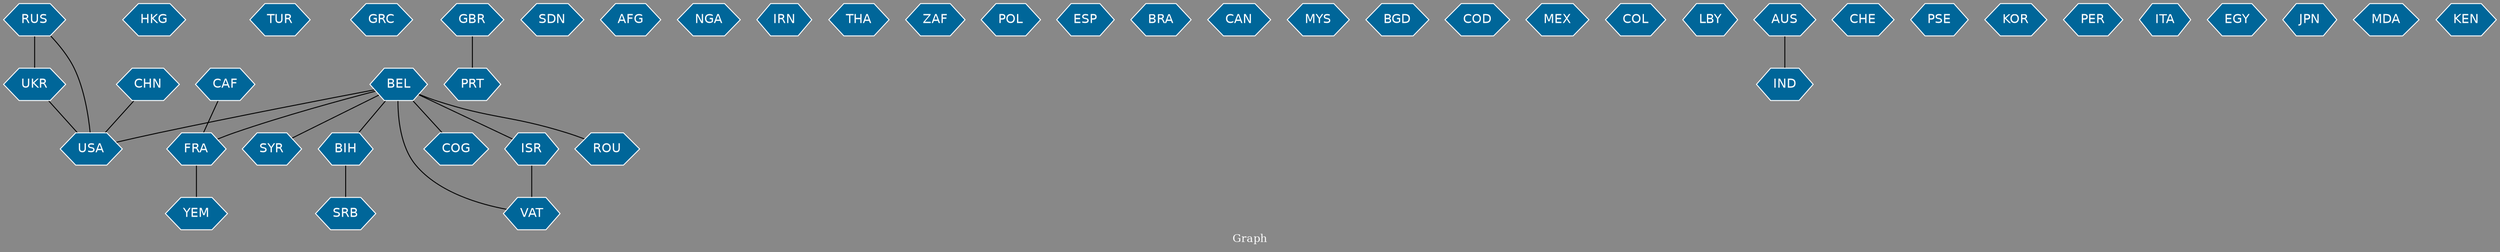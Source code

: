 // Countries together in item graph
graph {
	graph [bgcolor="#888888" fontcolor=white fontsize=12 label="Graph" outputorder=edgesfirst overlap=prism]
	node [color=white fillcolor="#006699" fontcolor=white fontname=Helvetica shape=hexagon style=filled]
	edge [arrowhead=open color=black fontcolor=white fontname=Courier fontsize=12]
		RUS [label=RUS]
		UKR [label=UKR]
		HKG [label=HKG]
		TUR [label=TUR]
		BEL [label=BEL]
		GRC [label=GRC]
		USA [label=USA]
		FRA [label=FRA]
		PRT [label=PRT]
		GBR [label=GBR]
		SDN [label=SDN]
		AFG [label=AFG]
		NGA [label=NGA]
		SYR [label=SYR]
		ISR [label=ISR]
		VAT [label=VAT]
		IRN [label=IRN]
		THA [label=THA]
		ZAF [label=ZAF]
		POL [label=POL]
		ESP [label=ESP]
		BRA [label=BRA]
		CAN [label=CAN]
		MYS [label=MYS]
		BGD [label=BGD]
		COD [label=COD]
		MEX [label=MEX]
		COL [label=COL]
		CAF [label=CAF]
		LBY [label=LBY]
		IND [label=IND]
		CHE [label=CHE]
		PSE [label=PSE]
		AUS [label=AUS]
		KOR [label=KOR]
		COG [label=COG]
		SRB [label=SRB]
		BIH [label=BIH]
		PER [label=PER]
		CHN [label=CHN]
		ROU [label=ROU]
		YEM [label=YEM]
		ITA [label=ITA]
		EGY [label=EGY]
		JPN [label=JPN]
		MDA [label=MDA]
		KEN [label=KEN]
			BEL -- ISR [weight=2]
			BEL -- ROU [weight=1]
			BEL -- USA [weight=1]
			AUS -- IND [weight=1]
			BEL -- BIH [weight=1]
			RUS -- USA [weight=2]
			BIH -- SRB [weight=1]
			BEL -- VAT [weight=2]
			UKR -- USA [weight=3]
			RUS -- UKR [weight=16]
			BEL -- FRA [weight=1]
			ISR -- VAT [weight=3]
			BEL -- COG [weight=1]
			CAF -- FRA [weight=1]
			BEL -- SYR [weight=1]
			CHN -- USA [weight=1]
			GBR -- PRT [weight=1]
			FRA -- YEM [weight=1]
}